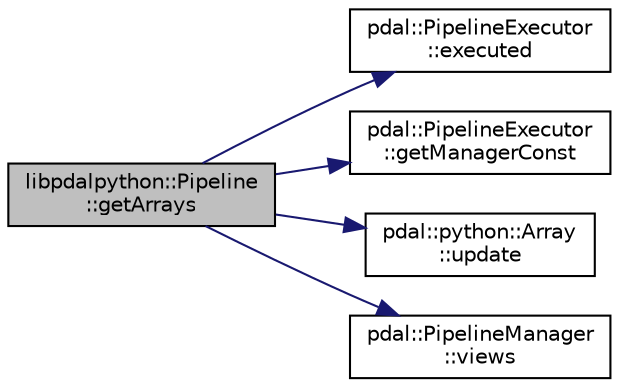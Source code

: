digraph "libpdalpython::Pipeline::getArrays"
{
  edge [fontname="Helvetica",fontsize="10",labelfontname="Helvetica",labelfontsize="10"];
  node [fontname="Helvetica",fontsize="10",shape=record];
  rankdir="LR";
  Node1 [label="libpdalpython::Pipeline\l::getArrays",height=0.2,width=0.4,color="black", fillcolor="grey75", style="filled", fontcolor="black"];
  Node1 -> Node2 [color="midnightblue",fontsize="10",style="solid",fontname="Helvetica"];
  Node2 [label="pdal::PipelineExecutor\l::executed",height=0.2,width=0.4,color="black", fillcolor="white", style="filled",URL="$classpdal_1_1PipelineExecutor.html#a2b06756e02a52c7391de330de01520ce"];
  Node1 -> Node3 [color="midnightblue",fontsize="10",style="solid",fontname="Helvetica"];
  Node3 [label="pdal::PipelineExecutor\l::getManagerConst",height=0.2,width=0.4,color="black", fillcolor="white", style="filled",URL="$classpdal_1_1PipelineExecutor.html#a2d40af9872e5f672dccec303e87c6ddd"];
  Node1 -> Node4 [color="midnightblue",fontsize="10",style="solid",fontname="Helvetica"];
  Node4 [label="pdal::python::Array\l::update",height=0.2,width=0.4,color="black", fillcolor="white", style="filled",URL="$classpdal_1_1python_1_1Array.html#a7677b7a217ade56f4f2eb5fca79c44b4"];
  Node1 -> Node5 [color="midnightblue",fontsize="10",style="solid",fontname="Helvetica"];
  Node5 [label="pdal::PipelineManager\l::views",height=0.2,width=0.4,color="black", fillcolor="white", style="filled",URL="$classpdal_1_1PipelineManager.html#a50cae2392ec1b66ae023083879020fbc"];
}

